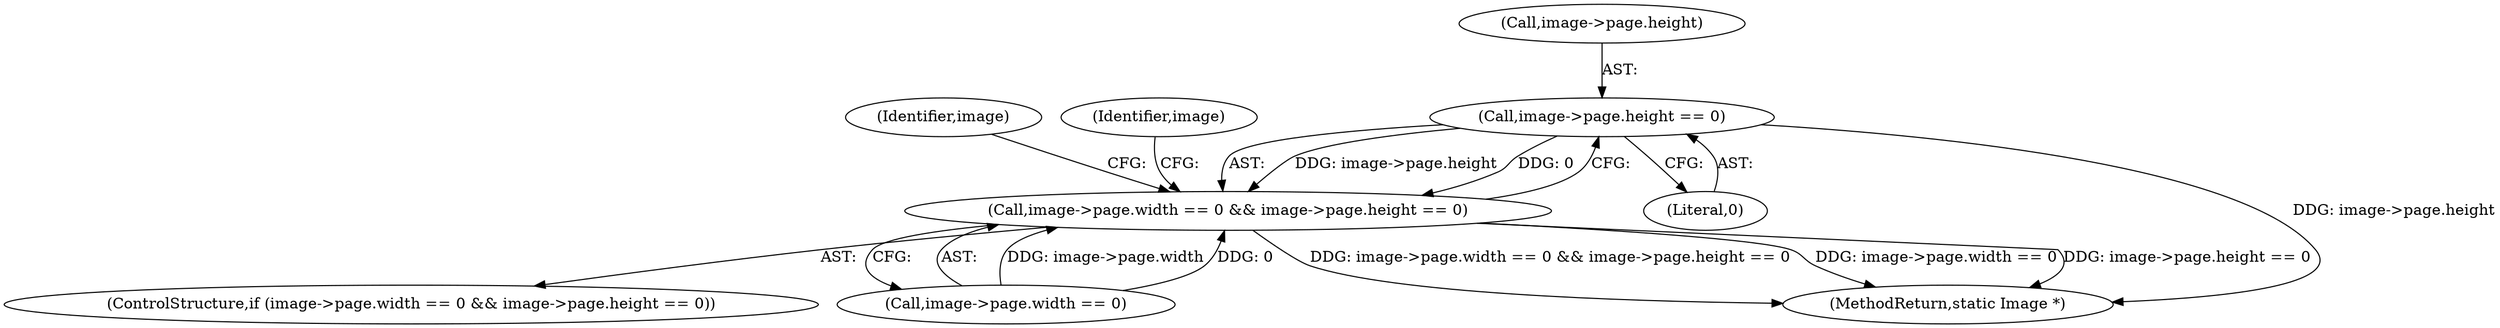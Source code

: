 digraph "0_ImageMagick6_1007b98f8795ad4bea6bc5f68a32d83e982fdae4@pointer" {
"1002213" [label="(Call,image->page.height == 0)"];
"1002205" [label="(Call,image->page.width == 0 && image->page.height == 0)"];
"1002206" [label="(Call,image->page.width == 0)"];
"1002214" [label="(Call,image->page.height)"];
"1002205" [label="(Call,image->page.width == 0 && image->page.height == 0)"];
"1002219" [label="(Literal,0)"];
"1002213" [label="(Call,image->page.height == 0)"];
"1002204" [label="(ControlStructure,if (image->page.width == 0 && image->page.height == 0))"];
"1002240" [label="(Identifier,image)"];
"1002330" [label="(MethodReturn,static Image *)"];
"1002224" [label="(Identifier,image)"];
"1002213" -> "1002205"  [label="AST: "];
"1002213" -> "1002219"  [label="CFG: "];
"1002214" -> "1002213"  [label="AST: "];
"1002219" -> "1002213"  [label="AST: "];
"1002205" -> "1002213"  [label="CFG: "];
"1002213" -> "1002330"  [label="DDG: image->page.height"];
"1002213" -> "1002205"  [label="DDG: image->page.height"];
"1002213" -> "1002205"  [label="DDG: 0"];
"1002205" -> "1002204"  [label="AST: "];
"1002205" -> "1002206"  [label="CFG: "];
"1002206" -> "1002205"  [label="AST: "];
"1002224" -> "1002205"  [label="CFG: "];
"1002240" -> "1002205"  [label="CFG: "];
"1002205" -> "1002330"  [label="DDG: image->page.width == 0 && image->page.height == 0"];
"1002205" -> "1002330"  [label="DDG: image->page.width == 0"];
"1002205" -> "1002330"  [label="DDG: image->page.height == 0"];
"1002206" -> "1002205"  [label="DDG: image->page.width"];
"1002206" -> "1002205"  [label="DDG: 0"];
}
